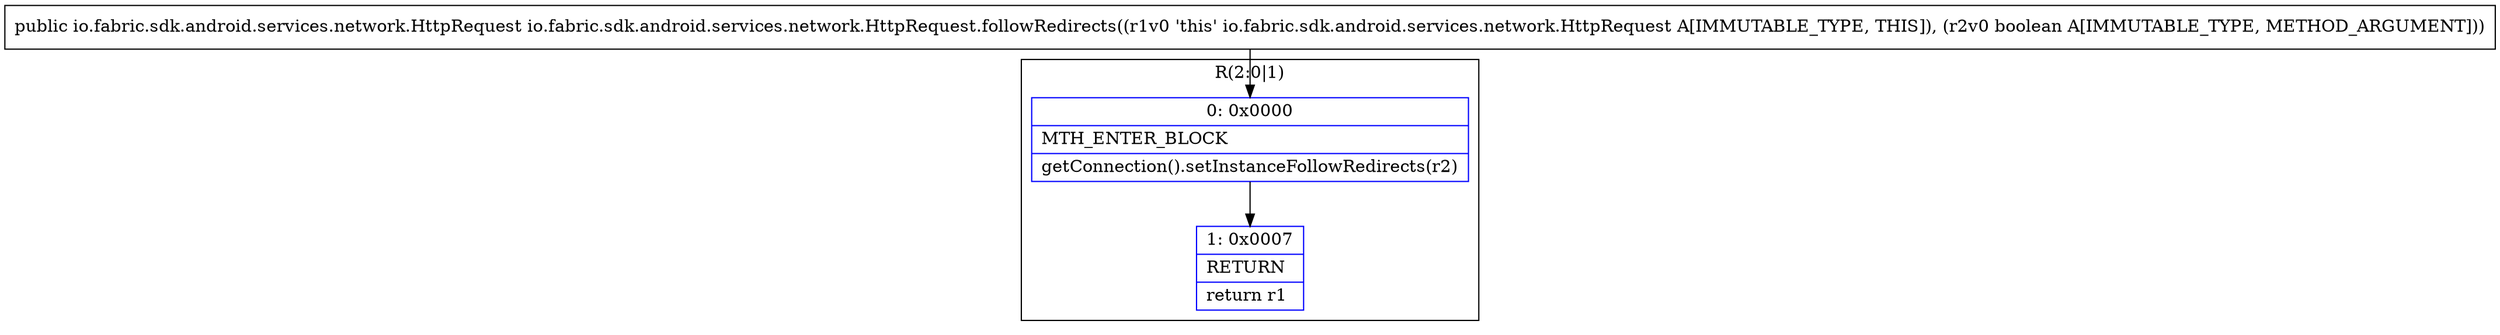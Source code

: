 digraph "CFG forio.fabric.sdk.android.services.network.HttpRequest.followRedirects(Z)Lio\/fabric\/sdk\/android\/services\/network\/HttpRequest;" {
subgraph cluster_Region_418647686 {
label = "R(2:0|1)";
node [shape=record,color=blue];
Node_0 [shape=record,label="{0\:\ 0x0000|MTH_ENTER_BLOCK\l|getConnection().setInstanceFollowRedirects(r2)\l}"];
Node_1 [shape=record,label="{1\:\ 0x0007|RETURN\l|return r1\l}"];
}
MethodNode[shape=record,label="{public io.fabric.sdk.android.services.network.HttpRequest io.fabric.sdk.android.services.network.HttpRequest.followRedirects((r1v0 'this' io.fabric.sdk.android.services.network.HttpRequest A[IMMUTABLE_TYPE, THIS]), (r2v0 boolean A[IMMUTABLE_TYPE, METHOD_ARGUMENT])) }"];
MethodNode -> Node_0;
Node_0 -> Node_1;
}

